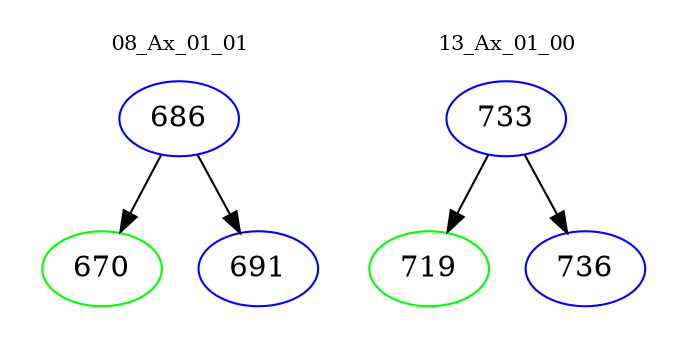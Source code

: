 digraph{
subgraph cluster_0 {
color = white
label = "08_Ax_01_01";
fontsize=10;
T0_686 [label="686", color="blue"]
T0_686 -> T0_670 [color="black"]
T0_670 [label="670", color="green"]
T0_686 -> T0_691 [color="black"]
T0_691 [label="691", color="blue"]
}
subgraph cluster_1 {
color = white
label = "13_Ax_01_00";
fontsize=10;
T1_733 [label="733", color="blue"]
T1_733 -> T1_719 [color="black"]
T1_719 [label="719", color="green"]
T1_733 -> T1_736 [color="black"]
T1_736 [label="736", color="blue"]
}
}
